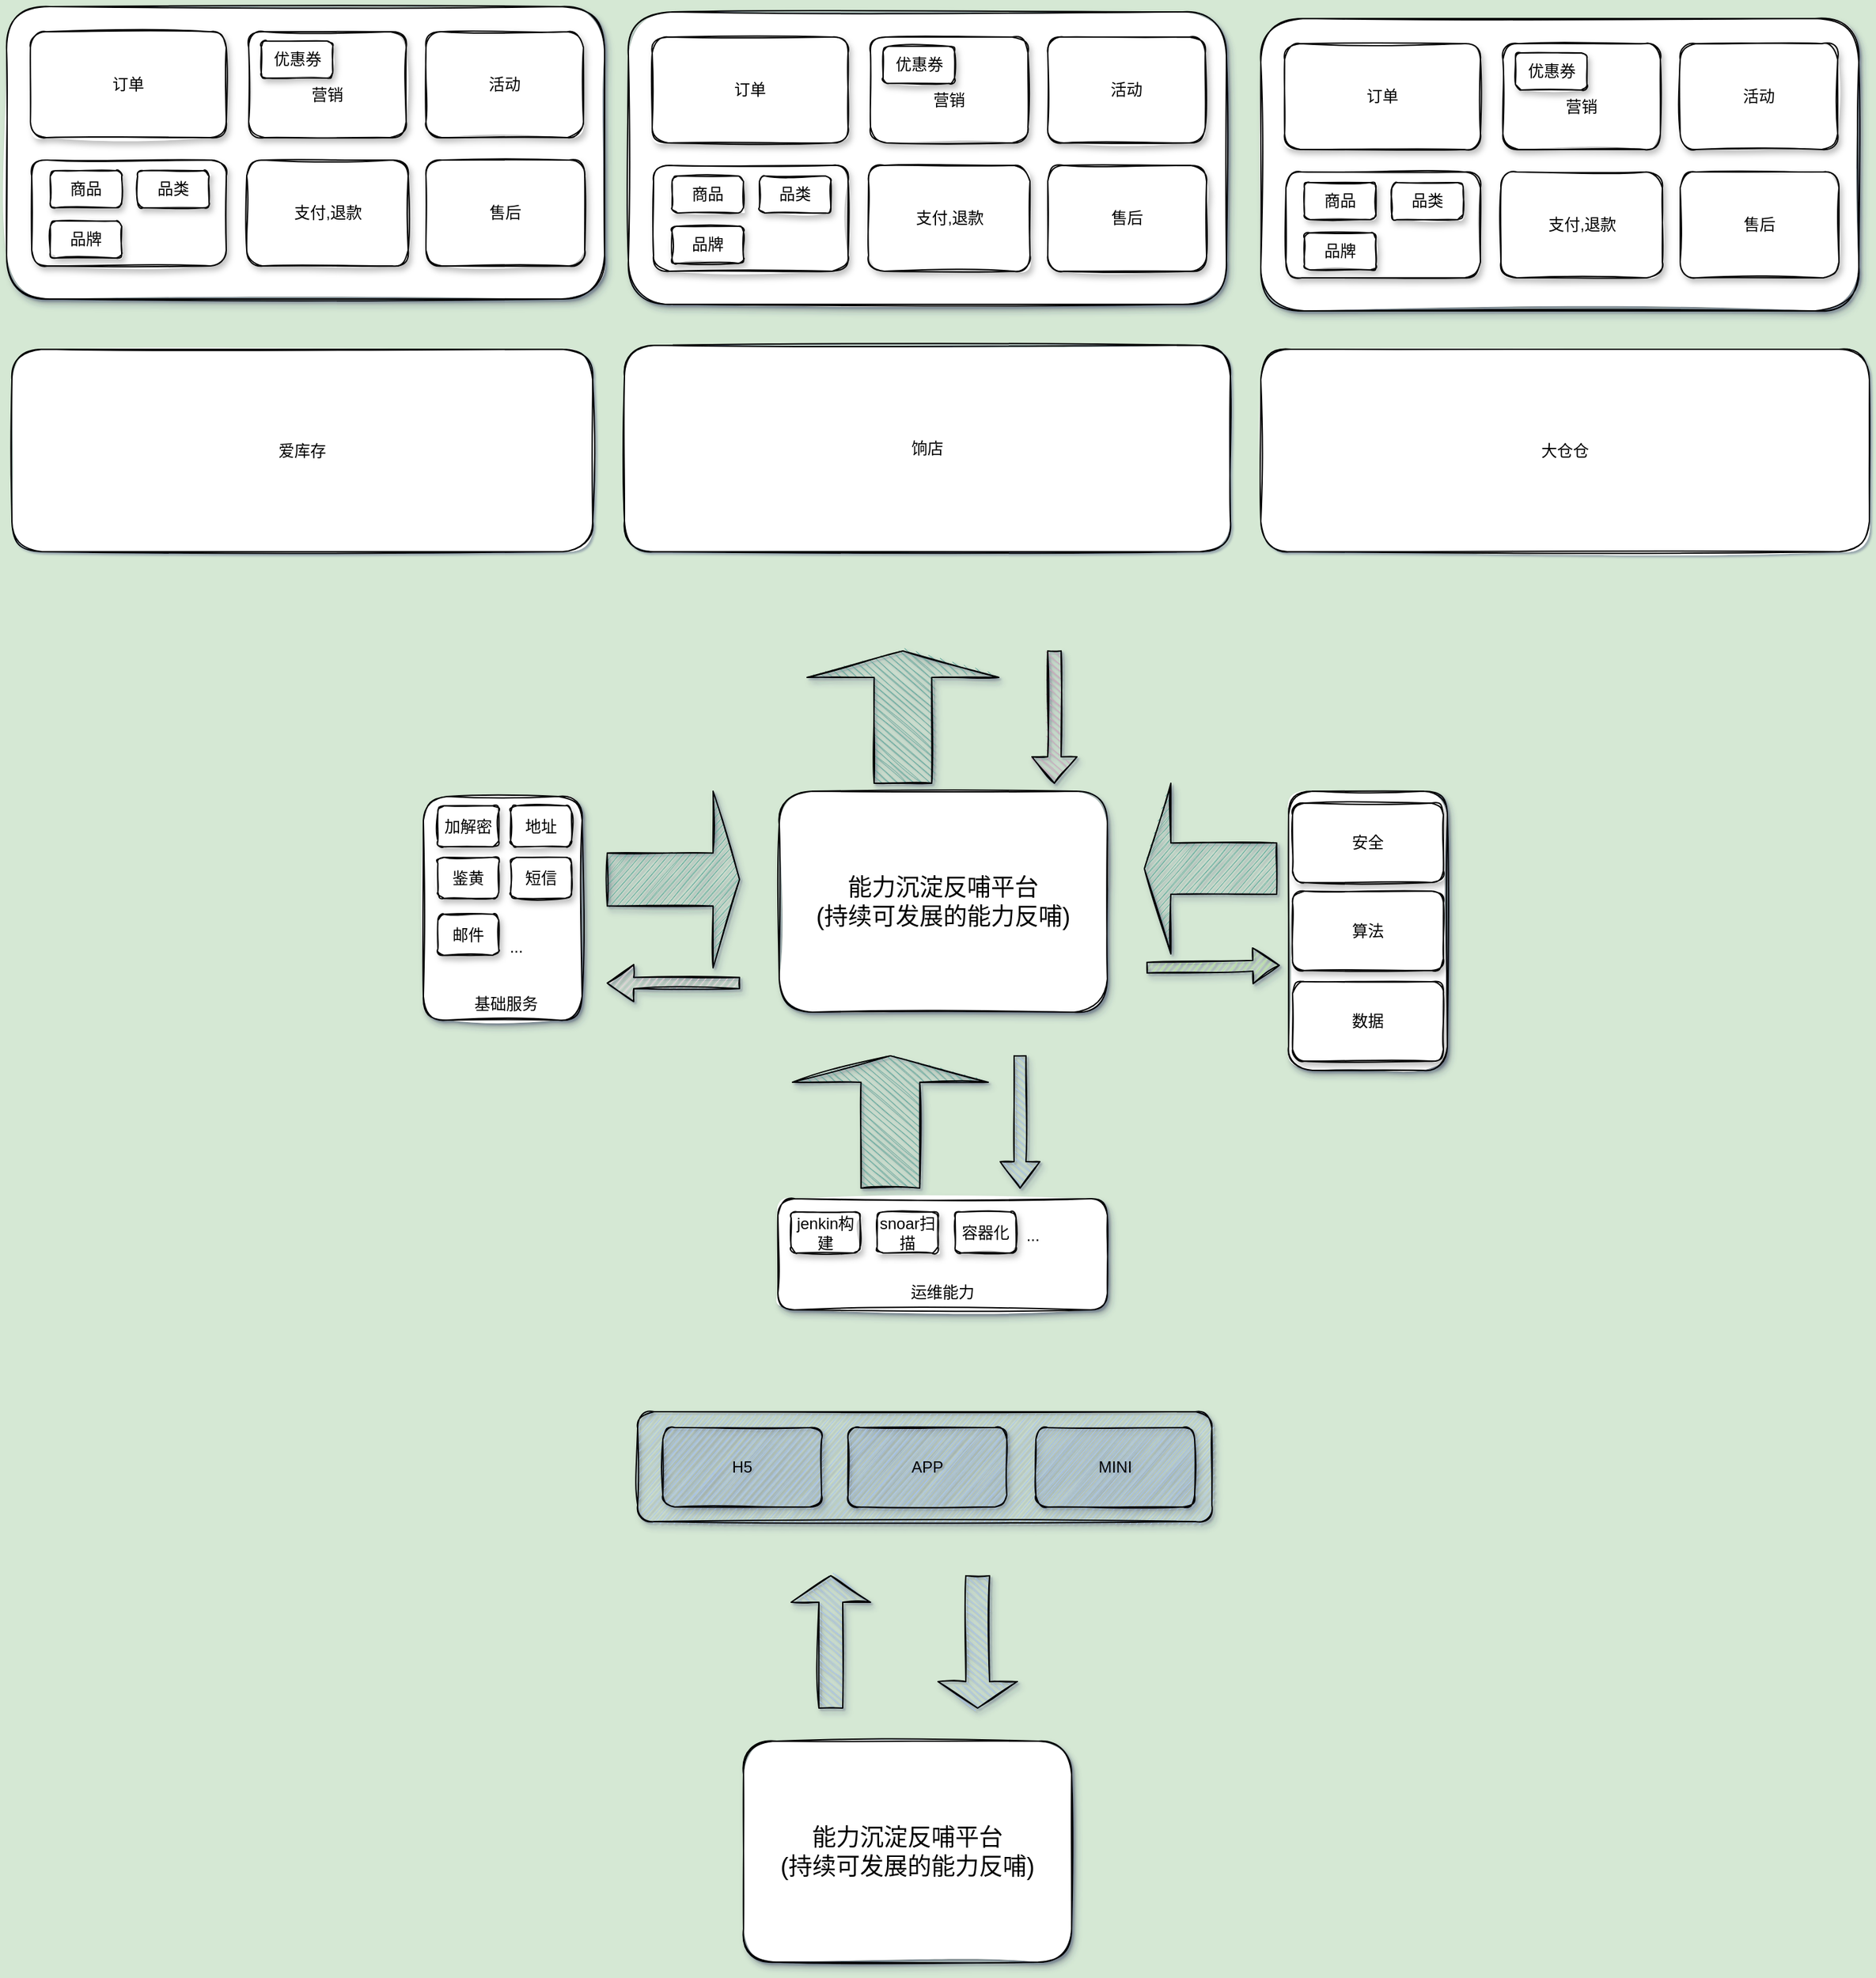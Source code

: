 <mxfile version="14.2.9" type="github">
  <diagram id="3YizE1NmRUBRxTcdSk0L" name="第 1 页">
    <mxGraphModel dx="1773" dy="1706" grid="0" gridSize="10" guides="1" tooltips="1" connect="1" arrows="1" fold="1" page="1" pageScale="1" pageWidth="827" pageHeight="1169" background="#D5E8D4" math="0" shadow="1">
      <root>
        <mxCell id="0" />
        <mxCell id="1" parent="0" />
        <mxCell id="x0zZbvw9kxUuruOCz2IA-1" value="&lt;font style=&quot;font-size: 18px&quot;&gt;能力沉淀反哺平台&lt;br&gt;(持续可发展的能力反哺)&lt;br&gt;&lt;/font&gt;" style="rounded=1;whiteSpace=wrap;html=1;shadow=1;sketch=1;" parent="1" vertex="1">
          <mxGeometry x="328" y="172" width="248" height="167" as="geometry" />
        </mxCell>
        <mxCell id="x0zZbvw9kxUuruOCz2IA-2" value="&lt;br&gt;&lt;br&gt;&lt;br&gt;&lt;br&gt;&lt;br&gt;&lt;br&gt;&lt;br&gt;&amp;nbsp; &amp;nbsp; &amp;nbsp; &amp;nbsp; &amp;nbsp; &amp;nbsp; &amp;nbsp; &amp;nbsp; &amp;nbsp; &amp;nbsp;...&lt;br&gt;&lt;br&gt;&lt;br&gt;&amp;nbsp; &amp;nbsp; &amp;nbsp; &amp;nbsp; &amp;nbsp; &amp;nbsp;基础服务&lt;br&gt;&lt;div style=&quot;text-align: justify&quot;&gt;&lt;/div&gt;" style="rounded=1;whiteSpace=wrap;html=1;align=left;shadow=1;sketch=1;" parent="1" vertex="1">
          <mxGeometry x="59" y="176" width="120" height="169" as="geometry" />
        </mxCell>
        <mxCell id="x0zZbvw9kxUuruOCz2IA-3" value="" style="shape=singleArrow;whiteSpace=wrap;html=1;fillColor=#67AB9F;shadow=1;sketch=1;" parent="1" vertex="1">
          <mxGeometry x="198" y="172" width="100" height="133.5" as="geometry" />
        </mxCell>
        <mxCell id="x0zZbvw9kxUuruOCz2IA-4" value="" style="shape=singleArrow;whiteSpace=wrap;html=1;rotation=-180;fillColor=#E6D0DE;shadow=1;sketch=1;" parent="1" vertex="1">
          <mxGeometry x="198" y="303" width="100" height="28" as="geometry" />
        </mxCell>
        <mxCell id="x0zZbvw9kxUuruOCz2IA-5" value="" style="shape=singleArrow;direction=west;whiteSpace=wrap;html=1;fillColor=#67AB9F;shadow=1;sketch=1;" parent="1" vertex="1">
          <mxGeometry x="604" y="166" width="100" height="129" as="geometry" />
        </mxCell>
        <mxCell id="x0zZbvw9kxUuruOCz2IA-6" value="" style="shape=singleArrow;direction=west;whiteSpace=wrap;html=1;rotation=-181;fillColor=#B9E0A5;shadow=1;sketch=1;" parent="1" vertex="1">
          <mxGeometry x="605.98" y="291" width="100" height="27" as="geometry" />
        </mxCell>
        <mxCell id="x0zZbvw9kxUuruOCz2IA-7" value="" style="shape=singleArrow;direction=north;whiteSpace=wrap;html=1;fillColor=#67AB9F;shadow=1;sketch=1;" parent="1" vertex="1">
          <mxGeometry x="338" y="372" width="148" height="100" as="geometry" />
        </mxCell>
        <mxCell id="x0zZbvw9kxUuruOCz2IA-8" value="" style="shape=singleArrow;direction=north;whiteSpace=wrap;html=1;rotation=-180;fillColor=#A9C4EB;shadow=1;sketch=1;" parent="1" vertex="1">
          <mxGeometry x="495" y="372" width="30" height="100" as="geometry" />
        </mxCell>
        <mxCell id="x0zZbvw9kxUuruOCz2IA-9" value="&lt;br&gt;&amp;nbsp; &amp;nbsp; &amp;nbsp; &amp;nbsp; &amp;nbsp; &amp;nbsp; &amp;nbsp; &amp;nbsp; &amp;nbsp; &amp;nbsp; &amp;nbsp; &amp;nbsp; &amp;nbsp; &amp;nbsp; &amp;nbsp; &amp;nbsp; &amp;nbsp; &amp;nbsp; &amp;nbsp; &amp;nbsp; &amp;nbsp;...&lt;br&gt;&lt;br&gt;&lt;br&gt;运维能力" style="rounded=1;whiteSpace=wrap;html=1;shadow=1;sketch=1;" parent="1" vertex="1">
          <mxGeometry x="327" y="480" width="249" height="84" as="geometry" />
        </mxCell>
        <mxCell id="x0zZbvw9kxUuruOCz2IA-10" value="" style="rounded=1;whiteSpace=wrap;html=1;shadow=1;sketch=1;" parent="1" vertex="1">
          <mxGeometry x="713" y="172" width="120" height="211" as="geometry" />
        </mxCell>
        <mxCell id="x0zZbvw9kxUuruOCz2IA-11" value="" style="rounded=1;whiteSpace=wrap;html=1;shadow=1;sketch=1;" parent="1" vertex="1">
          <mxGeometry x="214" y="-417" width="452" height="221" as="geometry" />
        </mxCell>
        <mxCell id="x0zZbvw9kxUuruOCz2IA-12" value="" style="shape=singleArrow;direction=north;whiteSpace=wrap;html=1;fillColor=#67AB9F;shadow=1;sketch=1;" parent="1" vertex="1">
          <mxGeometry x="349" y="66" width="145" height="100" as="geometry" />
        </mxCell>
        <mxCell id="x0zZbvw9kxUuruOCz2IA-13" value="" style="shape=singleArrow;direction=south;whiteSpace=wrap;html=1;fillColor=#CDA2BE;shadow=1;sketch=1;" parent="1" vertex="1">
          <mxGeometry x="519" y="66" width="34" height="100" as="geometry" />
        </mxCell>
        <mxCell id="x0zZbvw9kxUuruOCz2IA-16" value="鉴黄" style="rounded=1;whiteSpace=wrap;html=1;shadow=1;sketch=1;" parent="1" vertex="1">
          <mxGeometry x="70" y="222" width="46" height="31" as="geometry" />
        </mxCell>
        <mxCell id="x0zZbvw9kxUuruOCz2IA-17" value="加解密" style="rounded=1;whiteSpace=wrap;html=1;shadow=1;sketch=1;" parent="1" vertex="1">
          <mxGeometry x="70" y="183" width="46" height="31" as="geometry" />
        </mxCell>
        <mxCell id="x0zZbvw9kxUuruOCz2IA-18" value="短信" style="rounded=1;whiteSpace=wrap;html=1;shadow=1;sketch=1;" parent="1" vertex="1">
          <mxGeometry x="125" y="222" width="46" height="31" as="geometry" />
        </mxCell>
        <mxCell id="x0zZbvw9kxUuruOCz2IA-19" value="地址" style="rounded=1;whiteSpace=wrap;html=1;shadow=1;sketch=1;" parent="1" vertex="1">
          <mxGeometry x="125" y="183" width="46" height="31" as="geometry" />
        </mxCell>
        <mxCell id="x0zZbvw9kxUuruOCz2IA-22" value="邮件" style="rounded=1;whiteSpace=wrap;html=1;shadow=1;sketch=1;" parent="1" vertex="1">
          <mxGeometry x="70" y="265" width="46" height="31" as="geometry" />
        </mxCell>
        <mxCell id="x0zZbvw9kxUuruOCz2IA-28" value="jenkin构建" style="rounded=1;whiteSpace=wrap;html=1;shadow=1;sketch=1;" parent="1" vertex="1">
          <mxGeometry x="337" y="490" width="52" height="31" as="geometry" />
        </mxCell>
        <mxCell id="x0zZbvw9kxUuruOCz2IA-29" value="snoar扫描" style="rounded=1;whiteSpace=wrap;html=1;shadow=1;sketch=1;" parent="1" vertex="1">
          <mxGeometry x="402" y="490" width="46" height="31" as="geometry" />
        </mxCell>
        <mxCell id="x0zZbvw9kxUuruOCz2IA-30" value="&lt;font face=&quot;Tahoma&quot;&gt;容器化&lt;/font&gt;" style="rounded=1;whiteSpace=wrap;html=1;shadow=1;sketch=1;" parent="1" vertex="1">
          <mxGeometry x="461" y="490" width="46" height="31" as="geometry" />
        </mxCell>
        <mxCell id="x0zZbvw9kxUuruOCz2IA-32" value="" style="rounded=1;whiteSpace=wrap;html=1;shadow=1;sketch=1;" parent="1" vertex="1">
          <mxGeometry x="233" y="-301" width="147" height="80" as="geometry" />
        </mxCell>
        <mxCell id="x0zZbvw9kxUuruOCz2IA-34" value="商品" style="rounded=1;whiteSpace=wrap;html=1;shadow=1;sketch=1;" parent="1" vertex="1">
          <mxGeometry x="247" y="-293" width="54" height="28" as="geometry" />
        </mxCell>
        <mxCell id="x0zZbvw9kxUuruOCz2IA-36" value="品类" style="rounded=1;whiteSpace=wrap;html=1;shadow=1;sketch=1;" parent="1" vertex="1">
          <mxGeometry x="313" y="-293" width="54" height="28" as="geometry" />
        </mxCell>
        <mxCell id="x0zZbvw9kxUuruOCz2IA-37" value="品牌" style="rounded=1;whiteSpace=wrap;html=1;shadow=1;sketch=1;" parent="1" vertex="1">
          <mxGeometry x="247" y="-255" width="54" height="28" as="geometry" />
        </mxCell>
        <mxCell id="x0zZbvw9kxUuruOCz2IA-38" value="&lt;br&gt;营销" style="rounded=1;whiteSpace=wrap;html=1;shadow=1;sketch=1;" parent="1" vertex="1">
          <mxGeometry x="397" y="-398" width="119" height="80" as="geometry" />
        </mxCell>
        <mxCell id="x0zZbvw9kxUuruOCz2IA-39" value="优惠券" style="rounded=1;whiteSpace=wrap;html=1;shadow=1;sketch=1;" parent="1" vertex="1">
          <mxGeometry x="406.5" y="-391" width="54" height="28" as="geometry" />
        </mxCell>
        <mxCell id="x0zZbvw9kxUuruOCz2IA-40" value="订单" style="rounded=1;whiteSpace=wrap;html=1;shadow=1;sketch=1;" parent="1" vertex="1">
          <mxGeometry x="232" y="-398" width="148" height="80" as="geometry" />
        </mxCell>
        <mxCell id="x0zZbvw9kxUuruOCz2IA-41" value="安全" style="rounded=1;whiteSpace=wrap;html=1;shadow=1;sketch=1;" parent="1" vertex="1">
          <mxGeometry x="716" y="181" width="114" height="60" as="geometry" />
        </mxCell>
        <mxCell id="x0zZbvw9kxUuruOCz2IA-42" value="算法" style="rounded=1;whiteSpace=wrap;html=1;shadow=1;sketch=1;" parent="1" vertex="1">
          <mxGeometry x="716" y="247.5" width="114" height="60" as="geometry" />
        </mxCell>
        <mxCell id="x0zZbvw9kxUuruOCz2IA-43" value="数据" style="rounded=1;whiteSpace=wrap;html=1;shadow=1;sketch=1;" parent="1" vertex="1">
          <mxGeometry x="716" y="316" width="114" height="60" as="geometry" />
        </mxCell>
        <mxCell id="x0zZbvw9kxUuruOCz2IA-44" value="活动" style="rounded=1;whiteSpace=wrap;html=1;shadow=1;sketch=1;" parent="1" vertex="1">
          <mxGeometry x="531" y="-398" width="119" height="80" as="geometry" />
        </mxCell>
        <mxCell id="1Kbe6kFRLFThT_0jCIPD-2" value="支付,退款" style="rounded=1;whiteSpace=wrap;html=1;shadow=1;sketch=1;" parent="1" vertex="1">
          <mxGeometry x="395.5" y="-301" width="122" height="80" as="geometry" />
        </mxCell>
        <mxCell id="1Kbe6kFRLFThT_0jCIPD-3" value="售后" style="rounded=1;whiteSpace=wrap;html=1;shadow=1;sketch=1;glass=0;" parent="1" vertex="1">
          <mxGeometry x="531" y="-301" width="120" height="80" as="geometry" />
        </mxCell>
        <mxCell id="1Kbe6kFRLFThT_0jCIPD-4" value="商品偏下层&lt;br&gt;和人相关的在上层" style="text;html=1;strokeColor=none;fillColor=none;align=center;verticalAlign=middle;whiteSpace=wrap;rounded=0;shadow=1;sketch=1;" parent="1" vertex="1">
          <mxGeometry x="-153" y="-255" width="130" height="12" as="geometry" />
        </mxCell>
        <mxCell id="1Kbe6kFRLFThT_0jCIPD-5" value="" style="rounded=1;whiteSpace=wrap;html=1;fillColor=#A9C4EB;shadow=1;sketch=1;" parent="1" vertex="1">
          <mxGeometry x="221" y="641" width="434" height="83" as="geometry" />
        </mxCell>
        <mxCell id="1Kbe6kFRLFThT_0jCIPD-6" value="H5" style="rounded=1;whiteSpace=wrap;html=1;fillColor=#A9C4EB;shadow=1;sketch=1;" parent="1" vertex="1">
          <mxGeometry x="240" y="653" width="120" height="60" as="geometry" />
        </mxCell>
        <mxCell id="1Kbe6kFRLFThT_0jCIPD-7" value="APP" style="rounded=1;whiteSpace=wrap;html=1;fillColor=#A9C4EB;shadow=1;sketch=1;" parent="1" vertex="1">
          <mxGeometry x="380" y="653" width="120" height="60" as="geometry" />
        </mxCell>
        <mxCell id="1Kbe6kFRLFThT_0jCIPD-8" value="MINI" style="rounded=1;whiteSpace=wrap;html=1;fillColor=#A9C4EB;shadow=1;sketch=1;" parent="1" vertex="1">
          <mxGeometry x="522" y="653" width="120" height="60" as="geometry" />
        </mxCell>
        <mxCell id="1Kbe6kFRLFThT_0jCIPD-9" value="&lt;font style=&quot;font-size: 18px&quot;&gt;能力沉淀反哺平台&lt;br&gt;(持续可发展的能力反哺)&lt;br&gt;&lt;/font&gt;" style="rounded=1;whiteSpace=wrap;html=1;shadow=1;sketch=1;" parent="1" vertex="1">
          <mxGeometry x="301" y="890" width="248" height="167" as="geometry" />
        </mxCell>
        <mxCell id="1Kbe6kFRLFThT_0jCIPD-11" value="" style="shape=singleArrow;direction=north;whiteSpace=wrap;html=1;fillColor=#A9C4EB;shadow=1;sketch=1;" parent="1" vertex="1">
          <mxGeometry x="337" y="765" width="60" height="100" as="geometry" />
        </mxCell>
        <mxCell id="1Kbe6kFRLFThT_0jCIPD-12" value="" style="shape=singleArrow;direction=south;whiteSpace=wrap;html=1;fillColor=#A9C4EB;shadow=1;sketch=1;" parent="1" vertex="1">
          <mxGeometry x="448" y="765" width="60" height="100" as="geometry" />
        </mxCell>
        <mxCell id="48v7sSyUKV9YF7X5xoYv-1" value="饷店" style="rounded=1;whiteSpace=wrap;html=1;sketch=1;" parent="1" vertex="1">
          <mxGeometry x="211" y="-165" width="458" height="156" as="geometry" />
        </mxCell>
        <mxCell id="48v7sSyUKV9YF7X5xoYv-2" value="爱库存" style="rounded=1;whiteSpace=wrap;html=1;glass=0;sketch=1;" parent="1" vertex="1">
          <mxGeometry x="-252" y="-162" width="439" height="153" as="geometry" />
        </mxCell>
        <mxCell id="48v7sSyUKV9YF7X5xoYv-3" value="大仓仓" style="rounded=1;whiteSpace=wrap;html=1;sketch=1;" parent="1" vertex="1">
          <mxGeometry x="692" y="-162" width="460" height="153" as="geometry" />
        </mxCell>
        <mxCell id="48v7sSyUKV9YF7X5xoYv-4" value="" style="rounded=1;whiteSpace=wrap;html=1;shadow=1;sketch=1;" parent="1" vertex="1">
          <mxGeometry x="-256" y="-421" width="452" height="221" as="geometry" />
        </mxCell>
        <mxCell id="48v7sSyUKV9YF7X5xoYv-5" value="" style="rounded=1;whiteSpace=wrap;html=1;shadow=1;sketch=1;" parent="1" vertex="1">
          <mxGeometry x="-237" y="-305" width="147" height="80" as="geometry" />
        </mxCell>
        <mxCell id="48v7sSyUKV9YF7X5xoYv-6" value="商品" style="rounded=1;whiteSpace=wrap;html=1;shadow=1;sketch=1;" parent="1" vertex="1">
          <mxGeometry x="-223" y="-297" width="54" height="28" as="geometry" />
        </mxCell>
        <mxCell id="48v7sSyUKV9YF7X5xoYv-7" value="品类" style="rounded=1;whiteSpace=wrap;html=1;shadow=1;sketch=1;" parent="1" vertex="1">
          <mxGeometry x="-157" y="-297" width="54" height="28" as="geometry" />
        </mxCell>
        <mxCell id="48v7sSyUKV9YF7X5xoYv-8" value="品牌" style="rounded=1;whiteSpace=wrap;html=1;shadow=1;sketch=1;" parent="1" vertex="1">
          <mxGeometry x="-223" y="-259" width="54" height="28" as="geometry" />
        </mxCell>
        <mxCell id="48v7sSyUKV9YF7X5xoYv-9" value="&lt;br&gt;营销" style="rounded=1;whiteSpace=wrap;html=1;shadow=1;sketch=1;" parent="1" vertex="1">
          <mxGeometry x="-73" y="-402" width="119" height="80" as="geometry" />
        </mxCell>
        <mxCell id="48v7sSyUKV9YF7X5xoYv-10" value="优惠券" style="rounded=1;whiteSpace=wrap;html=1;shadow=1;sketch=1;" parent="1" vertex="1">
          <mxGeometry x="-63.5" y="-395" width="54" height="28" as="geometry" />
        </mxCell>
        <mxCell id="48v7sSyUKV9YF7X5xoYv-11" value="订单" style="rounded=1;whiteSpace=wrap;html=1;shadow=1;sketch=1;" parent="1" vertex="1">
          <mxGeometry x="-238" y="-402" width="148" height="80" as="geometry" />
        </mxCell>
        <mxCell id="48v7sSyUKV9YF7X5xoYv-12" value="活动" style="rounded=1;whiteSpace=wrap;html=1;shadow=1;sketch=1;" parent="1" vertex="1">
          <mxGeometry x="61" y="-402" width="119" height="80" as="geometry" />
        </mxCell>
        <mxCell id="48v7sSyUKV9YF7X5xoYv-13" value="支付,退款" style="rounded=1;whiteSpace=wrap;html=1;shadow=1;sketch=1;" parent="1" vertex="1">
          <mxGeometry x="-74.5" y="-305" width="122" height="80" as="geometry" />
        </mxCell>
        <mxCell id="48v7sSyUKV9YF7X5xoYv-14" value="售后" style="rounded=1;whiteSpace=wrap;html=1;shadow=1;sketch=1;glass=0;" parent="1" vertex="1">
          <mxGeometry x="61" y="-305" width="120" height="80" as="geometry" />
        </mxCell>
        <mxCell id="48v7sSyUKV9YF7X5xoYv-15" value="" style="rounded=1;whiteSpace=wrap;html=1;shadow=1;sketch=1;" parent="1" vertex="1">
          <mxGeometry x="692" y="-412" width="452" height="221" as="geometry" />
        </mxCell>
        <mxCell id="48v7sSyUKV9YF7X5xoYv-16" value="" style="rounded=1;whiteSpace=wrap;html=1;shadow=1;sketch=1;" parent="1" vertex="1">
          <mxGeometry x="711" y="-296" width="147" height="80" as="geometry" />
        </mxCell>
        <mxCell id="48v7sSyUKV9YF7X5xoYv-17" value="商品" style="rounded=1;whiteSpace=wrap;html=1;shadow=1;sketch=1;" parent="1" vertex="1">
          <mxGeometry x="725" y="-288" width="54" height="28" as="geometry" />
        </mxCell>
        <mxCell id="48v7sSyUKV9YF7X5xoYv-18" value="品类" style="rounded=1;whiteSpace=wrap;html=1;shadow=1;sketch=1;" parent="1" vertex="1">
          <mxGeometry x="791" y="-288" width="54" height="28" as="geometry" />
        </mxCell>
        <mxCell id="48v7sSyUKV9YF7X5xoYv-19" value="品牌" style="rounded=1;whiteSpace=wrap;html=1;shadow=1;sketch=1;" parent="1" vertex="1">
          <mxGeometry x="725" y="-250" width="54" height="28" as="geometry" />
        </mxCell>
        <mxCell id="48v7sSyUKV9YF7X5xoYv-20" value="&lt;br&gt;营销" style="rounded=1;whiteSpace=wrap;html=1;shadow=1;sketch=1;" parent="1" vertex="1">
          <mxGeometry x="875" y="-393" width="119" height="80" as="geometry" />
        </mxCell>
        <mxCell id="48v7sSyUKV9YF7X5xoYv-21" value="优惠券" style="rounded=1;whiteSpace=wrap;html=1;shadow=1;sketch=1;" parent="1" vertex="1">
          <mxGeometry x="884.5" y="-386" width="54" height="28" as="geometry" />
        </mxCell>
        <mxCell id="48v7sSyUKV9YF7X5xoYv-22" value="订单" style="rounded=1;whiteSpace=wrap;html=1;shadow=1;sketch=1;" parent="1" vertex="1">
          <mxGeometry x="710" y="-393" width="148" height="80" as="geometry" />
        </mxCell>
        <mxCell id="48v7sSyUKV9YF7X5xoYv-23" value="活动" style="rounded=1;whiteSpace=wrap;html=1;shadow=1;sketch=1;" parent="1" vertex="1">
          <mxGeometry x="1009" y="-393" width="119" height="80" as="geometry" />
        </mxCell>
        <mxCell id="48v7sSyUKV9YF7X5xoYv-24" value="支付,退款" style="rounded=1;whiteSpace=wrap;html=1;shadow=1;sketch=1;" parent="1" vertex="1">
          <mxGeometry x="873.5" y="-296" width="122" height="80" as="geometry" />
        </mxCell>
        <mxCell id="48v7sSyUKV9YF7X5xoYv-25" value="售后" style="rounded=1;whiteSpace=wrap;html=1;shadow=1;sketch=1;glass=0;" parent="1" vertex="1">
          <mxGeometry x="1009" y="-296" width="120" height="80" as="geometry" />
        </mxCell>
      </root>
    </mxGraphModel>
  </diagram>
</mxfile>
